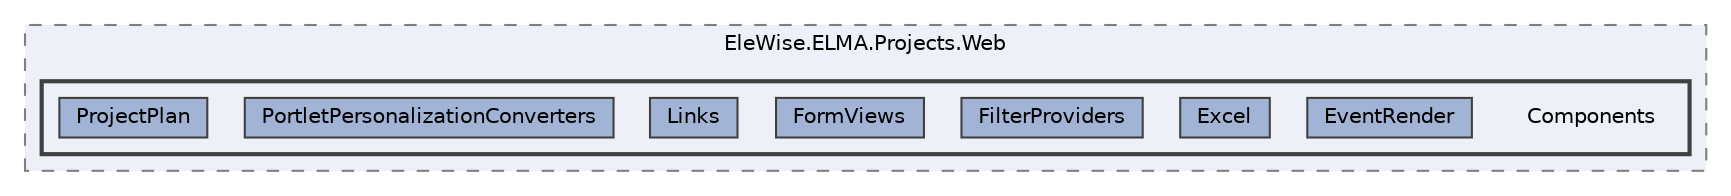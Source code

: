 digraph "Web/Modules/EleWise.ELMA.Projects.Web/Components"
{
 // LATEX_PDF_SIZE
  bgcolor="transparent";
  edge [fontname=Helvetica,fontsize=10,labelfontname=Helvetica,labelfontsize=10];
  node [fontname=Helvetica,fontsize=10,shape=box,height=0.2,width=0.4];
  compound=true
  subgraph clusterdir_23a6f94d21080c87fc1e38cbb81deb77 {
    graph [ bgcolor="#edf0f7", pencolor="grey50", label="EleWise.ELMA.Projects.Web", fontname=Helvetica,fontsize=10 style="filled,dashed", URL="dir_23a6f94d21080c87fc1e38cbb81deb77.html",tooltip=""]
  subgraph clusterdir_e4918ed821ae0972a2444417485c2e90 {
    graph [ bgcolor="#edf0f7", pencolor="grey25", label="", fontname=Helvetica,fontsize=10 style="filled,bold", URL="dir_e4918ed821ae0972a2444417485c2e90.html",tooltip=""]
    dir_e4918ed821ae0972a2444417485c2e90 [shape=plaintext, label="Components"];
  dir_04b60749ea3766246cf09f08bcc7af19 [label="EventRender", fillcolor="#a2b4d6", color="grey25", style="filled", URL="dir_04b60749ea3766246cf09f08bcc7af19.html",tooltip=""];
  dir_a4cbc55bc99d93bc4d0cc7f56483655f [label="Excel", fillcolor="#a2b4d6", color="grey25", style="filled", URL="dir_a4cbc55bc99d93bc4d0cc7f56483655f.html",tooltip=""];
  dir_9575bca690341b55a2dcb384b0c2f17d [label="FilterProviders", fillcolor="#a2b4d6", color="grey25", style="filled", URL="dir_9575bca690341b55a2dcb384b0c2f17d.html",tooltip=""];
  dir_0739f1c3e5205a0c4bc81d2327bd3231 [label="FormViews", fillcolor="#a2b4d6", color="grey25", style="filled", URL="dir_0739f1c3e5205a0c4bc81d2327bd3231.html",tooltip=""];
  dir_3684276812cedae239a769b1d4e0eab2 [label="Links", fillcolor="#a2b4d6", color="grey25", style="filled", URL="dir_3684276812cedae239a769b1d4e0eab2.html",tooltip=""];
  dir_3c48b8401c48e3961ce0bed860dca5b8 [label="PortletPersonalizationConverters", fillcolor="#a2b4d6", color="grey25", style="filled", URL="dir_3c48b8401c48e3961ce0bed860dca5b8.html",tooltip=""];
  dir_eae4358ba8e3449f462f422af672b497 [label="ProjectPlan", fillcolor="#a2b4d6", color="grey25", style="filled", URL="dir_eae4358ba8e3449f462f422af672b497.html",tooltip=""];
  }
  }
}
